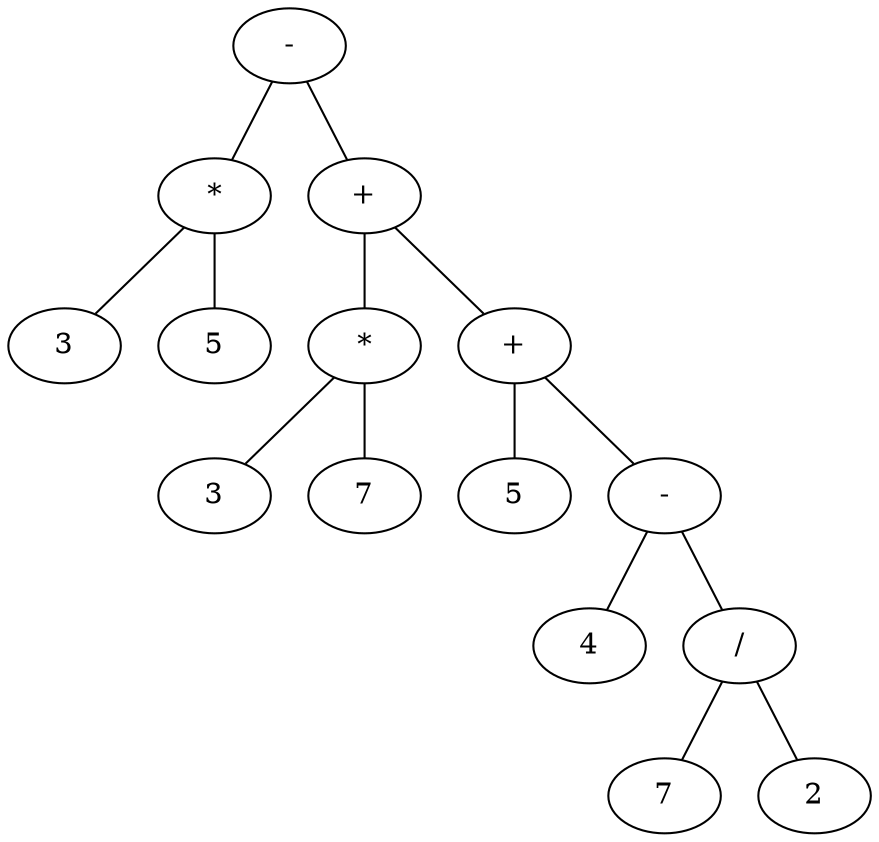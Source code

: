 graph G {
	n1 [label = "-"];
	n1 -- n2;
	n2 [label = "*"];
	n2 -- n3;
	n3 [label = "3"];
	n2 -- n6;
	n6 [label = "5"];
	n1 -- n9;
	n9 [label = "+"];
	n9 -- n10;
	n10 [label = "*"];
	n10 -- n11;
	n11 [label = "3"];
	n10 -- n14;
	n14 [label = "7"];
	n9 -- n17;
	n17 [label = "+"];
	n17 -- n18;
	n18 [label = "5"];
	n17 -- n21;
	n21 [label = "-"];
	n21 -- n22;
	n22 [label = "4"];
	n21 -- n25;
	n25 [label = "/"];
	n25 -- n26;
	n26 [label = "7"];
	n25 -- n29;
	n29 [label = "2"];
}

